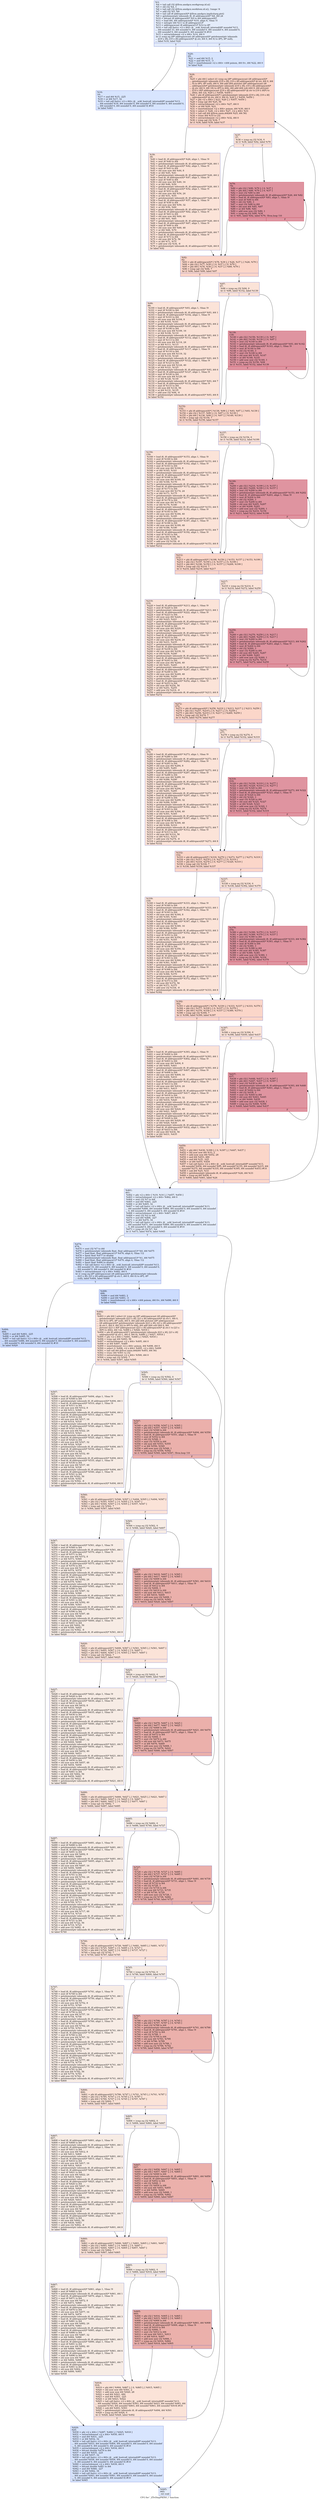 digraph "CFG for '_Z5vDispPKfS0_i' function" {
	label="CFG for '_Z5vDispPKfS0_i' function";

	Node0x5bf6240 [shape=record,color="#3d50c3ff", style=filled, fillcolor="#c1d4f470",label="{%3:\l  %4 = tail call i32 @llvm.amdgcn.workgroup.id.x()\l  %5 = shl i32 %4, 1\l  %6 = tail call i32 @llvm.amdgcn.workitem.id.x(), !range !4\l  %7 = add i32 %5, %6\l  %8 = tail call i8 addrspace(4)* @llvm.amdgcn.implicitarg.ptr()\l  %9 = getelementptr inbounds i8, i8 addrspace(4)* %8, i64 24\l  %10 = bitcast i8 addrspace(4)* %9 to i64 addrspace(4)*\l  %11 = load i64, i64 addrspace(4)* %10, align 8, !tbaa !5\l  %12 = inttoptr i64 %11 to i8 addrspace(1)*\l  %13 = addrspacecast i8 addrspace(1)* %12 to i8*\l  %14 = tail call fastcc \<2 x i64\> @__ockl_hostcall_internal(i8* noundef %13,\l... i64 noundef 33, i64 noundef 0, i64 noundef 0, i64 noundef 0, i64 noundef 0,\l... i64 noundef 0, i64 noundef 0, i64 noundef 0) #10\l  %15 = extractelement \<2 x i64\> %14, i64 0\l  br i1 icmp eq (i8* addrspacecast (i8 addrspace(4)* getelementptr inbounds\l... ([19 x i8], [19 x i8] addrspace(4)* @.str, i64 0, i64 0) to i8*), i8* null),\l... label %16, label %20\l|{<s0>T|<s1>F}}"];
	Node0x5bf6240:s0 -> Node0x5bf87f0;
	Node0x5bf6240:s1 -> Node0x5bf91e0;
	Node0x5bf87f0 [shape=record,color="#3d50c3ff", style=filled, fillcolor="#a7c5fe70",label="{%16:\l16:                                               \l  %17 = and i64 %15, -225\l  %18 = or i64 %17, 32\l  %19 = tail call fastcc \<2 x i64\> @__ockl_hostcall_internal(i8* noundef %13,\l... i64 noundef %18, i64 noundef 0, i64 noundef 0, i64 noundef 0, i64 noundef 0,\l... i64 noundef 0, i64 noundef 0, i64 noundef 0) #10\l  br label %461\l}"];
	Node0x5bf87f0 -> Node0x5bf9550;
	Node0x5bf91e0 [shape=record,color="#3d50c3ff", style=filled, fillcolor="#a7c5fe70",label="{%20:\l20:                                               \l  %21 = and i64 %15, 2\l  %22 = and i64 %15, -3\l  %23 = insertelement \<2 x i64\> \<i64 poison, i64 0\>, i64 %22, i64 0\l  br label %24\l}"];
	Node0x5bf91e0 -> Node0x5bfa0f0;
	Node0x5bfa0f0 [shape=record,color="#3d50c3ff", style=filled, fillcolor="#f6a38570",label="{%24:\l24:                                               \l  %25 = phi i64 [ select (i1 icmp eq (i8* addrspacecast (i8 addrspace(4)*\l... getelementptr inbounds ([19 x i8], [19 x i8] addrspace(4)* @.str, i64 0, i64\l... 0) to i8*), i8* null), i64 0, i64 add (i64 ptrtoint (i8* addrspacecast (i8\l... addrspace(4)* getelementptr inbounds ([19 x i8], [19 x i8] addrspace(4)*\l... @.str, i64 0, i64 18) to i8*) to i64), i64 add (i64 sub (i64 0, i64 ptrtoint\l... ([19 x i8]* addrspacecast ([19 x i8] addrspace(4)* @.str to [19 x i8]*) to\l... i64)), i64 1))), %20 ], [ %458, %450 ]\l  %26 = phi i8 addrspace(4)* [ getelementptr inbounds ([19 x i8], [19 x i8]\l... addrspace(4)* @.str, i64 0, i64 0), %20 ], [ %459, %450 ]\l  %27 = phi \<2 x i64\> [ %23, %20 ], [ %457, %450 ]\l  %28 = icmp ugt i64 %25, 56\l  %29 = extractelement \<2 x i64\> %27, i64 0\l  %30 = or i64 %29, %21\l  %31 = insertelement \<2 x i64\> poison, i64 %30, i64 0\l  %32 = select i1 %28, \<2 x i64\> %27, \<2 x i64\> %31\l  %33 = tail call i64 @llvm.umin.i64(i64 %25, i64 56)\l  %34 = trunc i64 %33 to i32\l  %35 = extractelement \<2 x i64\> %32, i64 0\l  %36 = icmp ugt i32 %34, 7\l  br i1 %36, label %39, label %37\l|{<s0>T|<s1>F}}"];
	Node0x5bfa0f0:s0 -> Node0x5bfb170;
	Node0x5bfa0f0:s1 -> Node0x5bfb200;
	Node0x5bfb200 [shape=record,color="#3d50c3ff", style=filled, fillcolor="#f6bfa670",label="{%37:\l37:                                               \l  %38 = icmp eq i32 %34, 0\l  br i1 %38, label %92, label %79\l|{<s0>T|<s1>F}}"];
	Node0x5bfb200:s0 -> Node0x5bfb400;
	Node0x5bfb200:s1 -> Node0x5bfb450;
	Node0x5bfb170 [shape=record,color="#3d50c3ff", style=filled, fillcolor="#f6bfa670",label="{%39:\l39:                                               \l  %40 = load i8, i8 addrspace(4)* %26, align 1, !tbaa !9\l  %41 = zext i8 %40 to i64\l  %42 = getelementptr inbounds i8, i8 addrspace(4)* %26, i64 1\l  %43 = load i8, i8 addrspace(4)* %42, align 1, !tbaa !9\l  %44 = zext i8 %43 to i64\l  %45 = shl nuw nsw i64 %44, 8\l  %46 = or i64 %45, %41\l  %47 = getelementptr inbounds i8, i8 addrspace(4)* %26, i64 2\l  %48 = load i8, i8 addrspace(4)* %47, align 1, !tbaa !9\l  %49 = zext i8 %48 to i64\l  %50 = shl nuw nsw i64 %49, 16\l  %51 = or i64 %46, %50\l  %52 = getelementptr inbounds i8, i8 addrspace(4)* %26, i64 3\l  %53 = load i8, i8 addrspace(4)* %52, align 1, !tbaa !9\l  %54 = zext i8 %53 to i64\l  %55 = shl nuw nsw i64 %54, 24\l  %56 = or i64 %51, %55\l  %57 = getelementptr inbounds i8, i8 addrspace(4)* %26, i64 4\l  %58 = load i8, i8 addrspace(4)* %57, align 1, !tbaa !9\l  %59 = zext i8 %58 to i64\l  %60 = shl nuw nsw i64 %59, 32\l  %61 = or i64 %56, %60\l  %62 = getelementptr inbounds i8, i8 addrspace(4)* %26, i64 5\l  %63 = load i8, i8 addrspace(4)* %62, align 1, !tbaa !9\l  %64 = zext i8 %63 to i64\l  %65 = shl nuw nsw i64 %64, 40\l  %66 = or i64 %61, %65\l  %67 = getelementptr inbounds i8, i8 addrspace(4)* %26, i64 6\l  %68 = load i8, i8 addrspace(4)* %67, align 1, !tbaa !9\l  %69 = zext i8 %68 to i64\l  %70 = shl nuw nsw i64 %69, 48\l  %71 = or i64 %66, %70\l  %72 = getelementptr inbounds i8, i8 addrspace(4)* %26, i64 7\l  %73 = load i8, i8 addrspace(4)* %72, align 1, !tbaa !9\l  %74 = zext i8 %73 to i64\l  %75 = shl nuw i64 %74, 56\l  %76 = or i64 %71, %75\l  %77 = add nsw i32 %34, -8\l  %78 = getelementptr inbounds i8, i8 addrspace(4)* %26, i64 8\l  br label %92\l}"];
	Node0x5bfb170 -> Node0x5bfb400;
	Node0x5bfb450 [shape=record,color="#b70d28ff", style=filled, fillcolor="#b70d2870",label="{%79:\l79:                                               \l  %80 = phi i32 [ %90, %79 ], [ 0, %37 ]\l  %81 = phi i64 [ %89, %79 ], [ 0, %37 ]\l  %82 = zext i32 %80 to i64\l  %83 = getelementptr inbounds i8, i8 addrspace(4)* %26, i64 %82\l  %84 = load i8, i8 addrspace(4)* %83, align 1, !tbaa !9\l  %85 = zext i8 %84 to i64\l  %86 = shl i32 %80, 3\l  %87 = zext i32 %86 to i64\l  %88 = shl nuw i64 %85, %87\l  %89 = or i64 %88, %81\l  %90 = add nuw nsw i32 %80, 1\l  %91 = icmp eq i32 %90, %34\l  br i1 %91, label %92, label %79, !llvm.loop !10\l|{<s0>T|<s1>F}}"];
	Node0x5bfb450:s0 -> Node0x5bfb400;
	Node0x5bfb450:s1 -> Node0x5bfb450;
	Node0x5bfb400 [shape=record,color="#3d50c3ff", style=filled, fillcolor="#f6a38570",label="{%92:\l92:                                               \l  %93 = phi i8 addrspace(4)* [ %78, %39 ], [ %26, %37 ], [ %26, %79 ]\l  %94 = phi i32 [ %77, %39 ], [ 0, %37 ], [ 0, %79 ]\l  %95 = phi i64 [ %76, %39 ], [ 0, %37 ], [ %89, %79 ]\l  %96 = icmp ugt i32 %94, 7\l  br i1 %96, label %99, label %97\l|{<s0>T|<s1>F}}"];
	Node0x5bfb400:s0 -> Node0x5bfe140;
	Node0x5bfb400:s1 -> Node0x5bfe190;
	Node0x5bfe190 [shape=record,color="#3d50c3ff", style=filled, fillcolor="#f6bfa670",label="{%97:\l97:                                               \l  %98 = icmp eq i32 %94, 0\l  br i1 %98, label %152, label %139\l|{<s0>T|<s1>F}}"];
	Node0x5bfe190:s0 -> Node0x5bfe360;
	Node0x5bfe190:s1 -> Node0x5bfe3b0;
	Node0x5bfe140 [shape=record,color="#3d50c3ff", style=filled, fillcolor="#f6bfa670",label="{%99:\l99:                                               \l  %100 = load i8, i8 addrspace(4)* %93, align 1, !tbaa !9\l  %101 = zext i8 %100 to i64\l  %102 = getelementptr inbounds i8, i8 addrspace(4)* %93, i64 1\l  %103 = load i8, i8 addrspace(4)* %102, align 1, !tbaa !9\l  %104 = zext i8 %103 to i64\l  %105 = shl nuw nsw i64 %104, 8\l  %106 = or i64 %105, %101\l  %107 = getelementptr inbounds i8, i8 addrspace(4)* %93, i64 2\l  %108 = load i8, i8 addrspace(4)* %107, align 1, !tbaa !9\l  %109 = zext i8 %108 to i64\l  %110 = shl nuw nsw i64 %109, 16\l  %111 = or i64 %106, %110\l  %112 = getelementptr inbounds i8, i8 addrspace(4)* %93, i64 3\l  %113 = load i8, i8 addrspace(4)* %112, align 1, !tbaa !9\l  %114 = zext i8 %113 to i64\l  %115 = shl nuw nsw i64 %114, 24\l  %116 = or i64 %111, %115\l  %117 = getelementptr inbounds i8, i8 addrspace(4)* %93, i64 4\l  %118 = load i8, i8 addrspace(4)* %117, align 1, !tbaa !9\l  %119 = zext i8 %118 to i64\l  %120 = shl nuw nsw i64 %119, 32\l  %121 = or i64 %116, %120\l  %122 = getelementptr inbounds i8, i8 addrspace(4)* %93, i64 5\l  %123 = load i8, i8 addrspace(4)* %122, align 1, !tbaa !9\l  %124 = zext i8 %123 to i64\l  %125 = shl nuw nsw i64 %124, 40\l  %126 = or i64 %121, %125\l  %127 = getelementptr inbounds i8, i8 addrspace(4)* %93, i64 6\l  %128 = load i8, i8 addrspace(4)* %127, align 1, !tbaa !9\l  %129 = zext i8 %128 to i64\l  %130 = shl nuw nsw i64 %129, 48\l  %131 = or i64 %126, %130\l  %132 = getelementptr inbounds i8, i8 addrspace(4)* %93, i64 7\l  %133 = load i8, i8 addrspace(4)* %132, align 1, !tbaa !9\l  %134 = zext i8 %133 to i64\l  %135 = shl nuw i64 %134, 56\l  %136 = or i64 %131, %135\l  %137 = add nsw i32 %94, -8\l  %138 = getelementptr inbounds i8, i8 addrspace(4)* %93, i64 8\l  br label %152\l}"];
	Node0x5bfe140 -> Node0x5bfe360;
	Node0x5bfe3b0 [shape=record,color="#b70d28ff", style=filled, fillcolor="#b70d2870",label="{%139:\l139:                                              \l  %140 = phi i32 [ %150, %139 ], [ 0, %97 ]\l  %141 = phi i64 [ %149, %139 ], [ 0, %97 ]\l  %142 = zext i32 %140 to i64\l  %143 = getelementptr inbounds i8, i8 addrspace(4)* %93, i64 %142\l  %144 = load i8, i8 addrspace(4)* %143, align 1, !tbaa !9\l  %145 = zext i8 %144 to i64\l  %146 = shl i32 %140, 3\l  %147 = zext i32 %146 to i64\l  %148 = shl nuw i64 %145, %147\l  %149 = or i64 %148, %141\l  %150 = add nuw nsw i32 %140, 1\l  %151 = icmp eq i32 %150, %94\l  br i1 %151, label %152, label %139\l|{<s0>T|<s1>F}}"];
	Node0x5bfe3b0:s0 -> Node0x5bfe360;
	Node0x5bfe3b0:s1 -> Node0x5bfe3b0;
	Node0x5bfe360 [shape=record,color="#3d50c3ff", style=filled, fillcolor="#f6a38570",label="{%152:\l152:                                              \l  %153 = phi i8 addrspace(4)* [ %138, %99 ], [ %93, %97 ], [ %93, %139 ]\l  %154 = phi i32 [ %137, %99 ], [ 0, %97 ], [ 0, %139 ]\l  %155 = phi i64 [ %136, %99 ], [ 0, %97 ], [ %149, %139 ]\l  %156 = icmp ugt i32 %154, 7\l  br i1 %156, label %159, label %157\l|{<s0>T|<s1>F}}"];
	Node0x5bfe360:s0 -> Node0x5c00840;
	Node0x5bfe360:s1 -> Node0x5c00890;
	Node0x5c00890 [shape=record,color="#3d50c3ff", style=filled, fillcolor="#f6bfa670",label="{%157:\l157:                                              \l  %158 = icmp eq i32 %154, 0\l  br i1 %158, label %212, label %199\l|{<s0>T|<s1>F}}"];
	Node0x5c00890:s0 -> Node0x5c00a20;
	Node0x5c00890:s1 -> Node0x5c00a70;
	Node0x5c00840 [shape=record,color="#3d50c3ff", style=filled, fillcolor="#f6bfa670",label="{%159:\l159:                                              \l  %160 = load i8, i8 addrspace(4)* %153, align 1, !tbaa !9\l  %161 = zext i8 %160 to i64\l  %162 = getelementptr inbounds i8, i8 addrspace(4)* %153, i64 1\l  %163 = load i8, i8 addrspace(4)* %162, align 1, !tbaa !9\l  %164 = zext i8 %163 to i64\l  %165 = shl nuw nsw i64 %164, 8\l  %166 = or i64 %165, %161\l  %167 = getelementptr inbounds i8, i8 addrspace(4)* %153, i64 2\l  %168 = load i8, i8 addrspace(4)* %167, align 1, !tbaa !9\l  %169 = zext i8 %168 to i64\l  %170 = shl nuw nsw i64 %169, 16\l  %171 = or i64 %166, %170\l  %172 = getelementptr inbounds i8, i8 addrspace(4)* %153, i64 3\l  %173 = load i8, i8 addrspace(4)* %172, align 1, !tbaa !9\l  %174 = zext i8 %173 to i64\l  %175 = shl nuw nsw i64 %174, 24\l  %176 = or i64 %171, %175\l  %177 = getelementptr inbounds i8, i8 addrspace(4)* %153, i64 4\l  %178 = load i8, i8 addrspace(4)* %177, align 1, !tbaa !9\l  %179 = zext i8 %178 to i64\l  %180 = shl nuw nsw i64 %179, 32\l  %181 = or i64 %176, %180\l  %182 = getelementptr inbounds i8, i8 addrspace(4)* %153, i64 5\l  %183 = load i8, i8 addrspace(4)* %182, align 1, !tbaa !9\l  %184 = zext i8 %183 to i64\l  %185 = shl nuw nsw i64 %184, 40\l  %186 = or i64 %181, %185\l  %187 = getelementptr inbounds i8, i8 addrspace(4)* %153, i64 6\l  %188 = load i8, i8 addrspace(4)* %187, align 1, !tbaa !9\l  %189 = zext i8 %188 to i64\l  %190 = shl nuw nsw i64 %189, 48\l  %191 = or i64 %186, %190\l  %192 = getelementptr inbounds i8, i8 addrspace(4)* %153, i64 7\l  %193 = load i8, i8 addrspace(4)* %192, align 1, !tbaa !9\l  %194 = zext i8 %193 to i64\l  %195 = shl nuw i64 %194, 56\l  %196 = or i64 %191, %195\l  %197 = add nsw i32 %154, -8\l  %198 = getelementptr inbounds i8, i8 addrspace(4)* %153, i64 8\l  br label %212\l}"];
	Node0x5c00840 -> Node0x5c00a20;
	Node0x5c00a70 [shape=record,color="#b70d28ff", style=filled, fillcolor="#b70d2870",label="{%199:\l199:                                              \l  %200 = phi i32 [ %210, %199 ], [ 0, %157 ]\l  %201 = phi i64 [ %209, %199 ], [ 0, %157 ]\l  %202 = zext i32 %200 to i64\l  %203 = getelementptr inbounds i8, i8 addrspace(4)* %153, i64 %202\l  %204 = load i8, i8 addrspace(4)* %203, align 1, !tbaa !9\l  %205 = zext i8 %204 to i64\l  %206 = shl i32 %200, 3\l  %207 = zext i32 %206 to i64\l  %208 = shl nuw i64 %205, %207\l  %209 = or i64 %208, %201\l  %210 = add nuw nsw i32 %200, 1\l  %211 = icmp eq i32 %210, %154\l  br i1 %211, label %212, label %199\l|{<s0>T|<s1>F}}"];
	Node0x5c00a70:s0 -> Node0x5c00a20;
	Node0x5c00a70:s1 -> Node0x5c00a70;
	Node0x5c00a20 [shape=record,color="#3d50c3ff", style=filled, fillcolor="#f6a38570",label="{%212:\l212:                                              \l  %213 = phi i8 addrspace(4)* [ %198, %159 ], [ %153, %157 ], [ %153, %199 ]\l  %214 = phi i32 [ %197, %159 ], [ 0, %157 ], [ 0, %199 ]\l  %215 = phi i64 [ %196, %159 ], [ 0, %157 ], [ %209, %199 ]\l  %216 = icmp ugt i32 %214, 7\l  br i1 %216, label %219, label %217\l|{<s0>T|<s1>F}}"];
	Node0x5c00a20:s0 -> Node0x5c02a90;
	Node0x5c00a20:s1 -> Node0x5c02ae0;
	Node0x5c02ae0 [shape=record,color="#3d50c3ff", style=filled, fillcolor="#f6bfa670",label="{%217:\l217:                                              \l  %218 = icmp eq i32 %214, 0\l  br i1 %218, label %272, label %259\l|{<s0>T|<s1>F}}"];
	Node0x5c02ae0:s0 -> Node0x5c02c70;
	Node0x5c02ae0:s1 -> Node0x5c02cc0;
	Node0x5c02a90 [shape=record,color="#3d50c3ff", style=filled, fillcolor="#f6bfa670",label="{%219:\l219:                                              \l  %220 = load i8, i8 addrspace(4)* %213, align 1, !tbaa !9\l  %221 = zext i8 %220 to i64\l  %222 = getelementptr inbounds i8, i8 addrspace(4)* %213, i64 1\l  %223 = load i8, i8 addrspace(4)* %222, align 1, !tbaa !9\l  %224 = zext i8 %223 to i64\l  %225 = shl nuw nsw i64 %224, 8\l  %226 = or i64 %225, %221\l  %227 = getelementptr inbounds i8, i8 addrspace(4)* %213, i64 2\l  %228 = load i8, i8 addrspace(4)* %227, align 1, !tbaa !9\l  %229 = zext i8 %228 to i64\l  %230 = shl nuw nsw i64 %229, 16\l  %231 = or i64 %226, %230\l  %232 = getelementptr inbounds i8, i8 addrspace(4)* %213, i64 3\l  %233 = load i8, i8 addrspace(4)* %232, align 1, !tbaa !9\l  %234 = zext i8 %233 to i64\l  %235 = shl nuw nsw i64 %234, 24\l  %236 = or i64 %231, %235\l  %237 = getelementptr inbounds i8, i8 addrspace(4)* %213, i64 4\l  %238 = load i8, i8 addrspace(4)* %237, align 1, !tbaa !9\l  %239 = zext i8 %238 to i64\l  %240 = shl nuw nsw i64 %239, 32\l  %241 = or i64 %236, %240\l  %242 = getelementptr inbounds i8, i8 addrspace(4)* %213, i64 5\l  %243 = load i8, i8 addrspace(4)* %242, align 1, !tbaa !9\l  %244 = zext i8 %243 to i64\l  %245 = shl nuw nsw i64 %244, 40\l  %246 = or i64 %241, %245\l  %247 = getelementptr inbounds i8, i8 addrspace(4)* %213, i64 6\l  %248 = load i8, i8 addrspace(4)* %247, align 1, !tbaa !9\l  %249 = zext i8 %248 to i64\l  %250 = shl nuw nsw i64 %249, 48\l  %251 = or i64 %246, %250\l  %252 = getelementptr inbounds i8, i8 addrspace(4)* %213, i64 7\l  %253 = load i8, i8 addrspace(4)* %252, align 1, !tbaa !9\l  %254 = zext i8 %253 to i64\l  %255 = shl nuw i64 %254, 56\l  %256 = or i64 %251, %255\l  %257 = add nsw i32 %214, -8\l  %258 = getelementptr inbounds i8, i8 addrspace(4)* %213, i64 8\l  br label %272\l}"];
	Node0x5c02a90 -> Node0x5c02c70;
	Node0x5c02cc0 [shape=record,color="#b70d28ff", style=filled, fillcolor="#b70d2870",label="{%259:\l259:                                              \l  %260 = phi i32 [ %270, %259 ], [ 0, %217 ]\l  %261 = phi i64 [ %269, %259 ], [ 0, %217 ]\l  %262 = zext i32 %260 to i64\l  %263 = getelementptr inbounds i8, i8 addrspace(4)* %213, i64 %262\l  %264 = load i8, i8 addrspace(4)* %263, align 1, !tbaa !9\l  %265 = zext i8 %264 to i64\l  %266 = shl i32 %260, 3\l  %267 = zext i32 %266 to i64\l  %268 = shl nuw i64 %265, %267\l  %269 = or i64 %268, %261\l  %270 = add nuw nsw i32 %260, 1\l  %271 = icmp eq i32 %270, %214\l  br i1 %271, label %272, label %259\l|{<s0>T|<s1>F}}"];
	Node0x5c02cc0:s0 -> Node0x5c02c70;
	Node0x5c02cc0:s1 -> Node0x5c02cc0;
	Node0x5c02c70 [shape=record,color="#3d50c3ff", style=filled, fillcolor="#f6a38570",label="{%272:\l272:                                              \l  %273 = phi i8 addrspace(4)* [ %258, %219 ], [ %213, %217 ], [ %213, %259 ]\l  %274 = phi i32 [ %257, %219 ], [ 0, %217 ], [ 0, %259 ]\l  %275 = phi i64 [ %256, %219 ], [ 0, %217 ], [ %269, %259 ]\l  %276 = icmp ugt i32 %274, 7\l  br i1 %276, label %279, label %277\l|{<s0>T|<s1>F}}"];
	Node0x5c02c70:s0 -> Node0x5c05500;
	Node0x5c02c70:s1 -> Node0x5c05550;
	Node0x5c05550 [shape=record,color="#3d50c3ff", style=filled, fillcolor="#f6bfa670",label="{%277:\l277:                                              \l  %278 = icmp eq i32 %274, 0\l  br i1 %278, label %332, label %319\l|{<s0>T|<s1>F}}"];
	Node0x5c05550:s0 -> Node0x5c056e0;
	Node0x5c05550:s1 -> Node0x5c05730;
	Node0x5c05500 [shape=record,color="#3d50c3ff", style=filled, fillcolor="#f6bfa670",label="{%279:\l279:                                              \l  %280 = load i8, i8 addrspace(4)* %273, align 1, !tbaa !9\l  %281 = zext i8 %280 to i64\l  %282 = getelementptr inbounds i8, i8 addrspace(4)* %273, i64 1\l  %283 = load i8, i8 addrspace(4)* %282, align 1, !tbaa !9\l  %284 = zext i8 %283 to i64\l  %285 = shl nuw nsw i64 %284, 8\l  %286 = or i64 %285, %281\l  %287 = getelementptr inbounds i8, i8 addrspace(4)* %273, i64 2\l  %288 = load i8, i8 addrspace(4)* %287, align 1, !tbaa !9\l  %289 = zext i8 %288 to i64\l  %290 = shl nuw nsw i64 %289, 16\l  %291 = or i64 %286, %290\l  %292 = getelementptr inbounds i8, i8 addrspace(4)* %273, i64 3\l  %293 = load i8, i8 addrspace(4)* %292, align 1, !tbaa !9\l  %294 = zext i8 %293 to i64\l  %295 = shl nuw nsw i64 %294, 24\l  %296 = or i64 %291, %295\l  %297 = getelementptr inbounds i8, i8 addrspace(4)* %273, i64 4\l  %298 = load i8, i8 addrspace(4)* %297, align 1, !tbaa !9\l  %299 = zext i8 %298 to i64\l  %300 = shl nuw nsw i64 %299, 32\l  %301 = or i64 %296, %300\l  %302 = getelementptr inbounds i8, i8 addrspace(4)* %273, i64 5\l  %303 = load i8, i8 addrspace(4)* %302, align 1, !tbaa !9\l  %304 = zext i8 %303 to i64\l  %305 = shl nuw nsw i64 %304, 40\l  %306 = or i64 %301, %305\l  %307 = getelementptr inbounds i8, i8 addrspace(4)* %273, i64 6\l  %308 = load i8, i8 addrspace(4)* %307, align 1, !tbaa !9\l  %309 = zext i8 %308 to i64\l  %310 = shl nuw nsw i64 %309, 48\l  %311 = or i64 %306, %310\l  %312 = getelementptr inbounds i8, i8 addrspace(4)* %273, i64 7\l  %313 = load i8, i8 addrspace(4)* %312, align 1, !tbaa !9\l  %314 = zext i8 %313 to i64\l  %315 = shl nuw i64 %314, 56\l  %316 = or i64 %311, %315\l  %317 = add nsw i32 %274, -8\l  %318 = getelementptr inbounds i8, i8 addrspace(4)* %273, i64 8\l  br label %332\l}"];
	Node0x5c05500 -> Node0x5c056e0;
	Node0x5c05730 [shape=record,color="#b70d28ff", style=filled, fillcolor="#b70d2870",label="{%319:\l319:                                              \l  %320 = phi i32 [ %330, %319 ], [ 0, %277 ]\l  %321 = phi i64 [ %329, %319 ], [ 0, %277 ]\l  %322 = zext i32 %320 to i64\l  %323 = getelementptr inbounds i8, i8 addrspace(4)* %273, i64 %322\l  %324 = load i8, i8 addrspace(4)* %323, align 1, !tbaa !9\l  %325 = zext i8 %324 to i64\l  %326 = shl i32 %320, 3\l  %327 = zext i32 %326 to i64\l  %328 = shl nuw i64 %325, %327\l  %329 = or i64 %328, %321\l  %330 = add nuw nsw i32 %320, 1\l  %331 = icmp eq i32 %330, %274\l  br i1 %331, label %332, label %319\l|{<s0>T|<s1>F}}"];
	Node0x5c05730:s0 -> Node0x5c056e0;
	Node0x5c05730:s1 -> Node0x5c05730;
	Node0x5c056e0 [shape=record,color="#3d50c3ff", style=filled, fillcolor="#f6a38570",label="{%332:\l332:                                              \l  %333 = phi i8 addrspace(4)* [ %318, %279 ], [ %273, %277 ], [ %273, %319 ]\l  %334 = phi i32 [ %317, %279 ], [ 0, %277 ], [ 0, %319 ]\l  %335 = phi i64 [ %316, %279 ], [ 0, %277 ], [ %329, %319 ]\l  %336 = icmp ugt i32 %334, 7\l  br i1 %336, label %339, label %337\l|{<s0>T|<s1>F}}"];
	Node0x5c056e0:s0 -> Node0x5bf7030;
	Node0x5c056e0:s1 -> Node0x5bf7080;
	Node0x5bf7080 [shape=record,color="#3d50c3ff", style=filled, fillcolor="#f6bfa670",label="{%337:\l337:                                              \l  %338 = icmp eq i32 %334, 0\l  br i1 %338, label %392, label %379\l|{<s0>T|<s1>F}}"];
	Node0x5bf7080:s0 -> Node0x5bf7210;
	Node0x5bf7080:s1 -> Node0x5bf7260;
	Node0x5bf7030 [shape=record,color="#3d50c3ff", style=filled, fillcolor="#f6bfa670",label="{%339:\l339:                                              \l  %340 = load i8, i8 addrspace(4)* %333, align 1, !tbaa !9\l  %341 = zext i8 %340 to i64\l  %342 = getelementptr inbounds i8, i8 addrspace(4)* %333, i64 1\l  %343 = load i8, i8 addrspace(4)* %342, align 1, !tbaa !9\l  %344 = zext i8 %343 to i64\l  %345 = shl nuw nsw i64 %344, 8\l  %346 = or i64 %345, %341\l  %347 = getelementptr inbounds i8, i8 addrspace(4)* %333, i64 2\l  %348 = load i8, i8 addrspace(4)* %347, align 1, !tbaa !9\l  %349 = zext i8 %348 to i64\l  %350 = shl nuw nsw i64 %349, 16\l  %351 = or i64 %346, %350\l  %352 = getelementptr inbounds i8, i8 addrspace(4)* %333, i64 3\l  %353 = load i8, i8 addrspace(4)* %352, align 1, !tbaa !9\l  %354 = zext i8 %353 to i64\l  %355 = shl nuw nsw i64 %354, 24\l  %356 = or i64 %351, %355\l  %357 = getelementptr inbounds i8, i8 addrspace(4)* %333, i64 4\l  %358 = load i8, i8 addrspace(4)* %357, align 1, !tbaa !9\l  %359 = zext i8 %358 to i64\l  %360 = shl nuw nsw i64 %359, 32\l  %361 = or i64 %356, %360\l  %362 = getelementptr inbounds i8, i8 addrspace(4)* %333, i64 5\l  %363 = load i8, i8 addrspace(4)* %362, align 1, !tbaa !9\l  %364 = zext i8 %363 to i64\l  %365 = shl nuw nsw i64 %364, 40\l  %366 = or i64 %361, %365\l  %367 = getelementptr inbounds i8, i8 addrspace(4)* %333, i64 6\l  %368 = load i8, i8 addrspace(4)* %367, align 1, !tbaa !9\l  %369 = zext i8 %368 to i64\l  %370 = shl nuw nsw i64 %369, 48\l  %371 = or i64 %366, %370\l  %372 = getelementptr inbounds i8, i8 addrspace(4)* %333, i64 7\l  %373 = load i8, i8 addrspace(4)* %372, align 1, !tbaa !9\l  %374 = zext i8 %373 to i64\l  %375 = shl nuw i64 %374, 56\l  %376 = or i64 %371, %375\l  %377 = add nsw i32 %334, -8\l  %378 = getelementptr inbounds i8, i8 addrspace(4)* %333, i64 8\l  br label %392\l}"];
	Node0x5bf7030 -> Node0x5bf7210;
	Node0x5bf7260 [shape=record,color="#b70d28ff", style=filled, fillcolor="#b70d2870",label="{%379:\l379:                                              \l  %380 = phi i32 [ %390, %379 ], [ 0, %337 ]\l  %381 = phi i64 [ %389, %379 ], [ 0, %337 ]\l  %382 = zext i32 %380 to i64\l  %383 = getelementptr inbounds i8, i8 addrspace(4)* %333, i64 %382\l  %384 = load i8, i8 addrspace(4)* %383, align 1, !tbaa !9\l  %385 = zext i8 %384 to i64\l  %386 = shl i32 %380, 3\l  %387 = zext i32 %386 to i64\l  %388 = shl nuw i64 %385, %387\l  %389 = or i64 %388, %381\l  %390 = add nuw nsw i32 %380, 1\l  %391 = icmp eq i32 %390, %334\l  br i1 %391, label %392, label %379\l|{<s0>T|<s1>F}}"];
	Node0x5bf7260:s0 -> Node0x5bf7210;
	Node0x5bf7260:s1 -> Node0x5bf7260;
	Node0x5bf7210 [shape=record,color="#3d50c3ff", style=filled, fillcolor="#f6a38570",label="{%392:\l392:                                              \l  %393 = phi i8 addrspace(4)* [ %378, %339 ], [ %333, %337 ], [ %333, %379 ]\l  %394 = phi i32 [ %377, %339 ], [ 0, %337 ], [ 0, %379 ]\l  %395 = phi i64 [ %376, %339 ], [ 0, %337 ], [ %389, %379 ]\l  %396 = icmp ugt i32 %394, 7\l  br i1 %396, label %399, label %397\l|{<s0>T|<s1>F}}"];
	Node0x5bf7210:s0 -> Node0x5c0aa00;
	Node0x5bf7210:s1 -> Node0x5c0aa50;
	Node0x5c0aa50 [shape=record,color="#3d50c3ff", style=filled, fillcolor="#f6bfa670",label="{%397:\l397:                                              \l  %398 = icmp eq i32 %394, 0\l  br i1 %398, label %450, label %437\l|{<s0>T|<s1>F}}"];
	Node0x5c0aa50:s0 -> Node0x5bfa590;
	Node0x5c0aa50:s1 -> Node0x5c0abe0;
	Node0x5c0aa00 [shape=record,color="#3d50c3ff", style=filled, fillcolor="#f6bfa670",label="{%399:\l399:                                              \l  %400 = load i8, i8 addrspace(4)* %393, align 1, !tbaa !9\l  %401 = zext i8 %400 to i64\l  %402 = getelementptr inbounds i8, i8 addrspace(4)* %393, i64 1\l  %403 = load i8, i8 addrspace(4)* %402, align 1, !tbaa !9\l  %404 = zext i8 %403 to i64\l  %405 = shl nuw nsw i64 %404, 8\l  %406 = or i64 %405, %401\l  %407 = getelementptr inbounds i8, i8 addrspace(4)* %393, i64 2\l  %408 = load i8, i8 addrspace(4)* %407, align 1, !tbaa !9\l  %409 = zext i8 %408 to i64\l  %410 = shl nuw nsw i64 %409, 16\l  %411 = or i64 %406, %410\l  %412 = getelementptr inbounds i8, i8 addrspace(4)* %393, i64 3\l  %413 = load i8, i8 addrspace(4)* %412, align 1, !tbaa !9\l  %414 = zext i8 %413 to i64\l  %415 = shl nuw nsw i64 %414, 24\l  %416 = or i64 %411, %415\l  %417 = getelementptr inbounds i8, i8 addrspace(4)* %393, i64 4\l  %418 = load i8, i8 addrspace(4)* %417, align 1, !tbaa !9\l  %419 = zext i8 %418 to i64\l  %420 = shl nuw nsw i64 %419, 32\l  %421 = or i64 %416, %420\l  %422 = getelementptr inbounds i8, i8 addrspace(4)* %393, i64 5\l  %423 = load i8, i8 addrspace(4)* %422, align 1, !tbaa !9\l  %424 = zext i8 %423 to i64\l  %425 = shl nuw nsw i64 %424, 40\l  %426 = or i64 %421, %425\l  %427 = getelementptr inbounds i8, i8 addrspace(4)* %393, i64 6\l  %428 = load i8, i8 addrspace(4)* %427, align 1, !tbaa !9\l  %429 = zext i8 %428 to i64\l  %430 = shl nuw nsw i64 %429, 48\l  %431 = or i64 %426, %430\l  %432 = getelementptr inbounds i8, i8 addrspace(4)* %393, i64 7\l  %433 = load i8, i8 addrspace(4)* %432, align 1, !tbaa !9\l  %434 = zext i8 %433 to i64\l  %435 = shl nuw i64 %434, 56\l  %436 = or i64 %431, %435\l  br label %450\l}"];
	Node0x5c0aa00 -> Node0x5bfa590;
	Node0x5c0abe0 [shape=record,color="#b70d28ff", style=filled, fillcolor="#b70d2870",label="{%437:\l437:                                              \l  %438 = phi i32 [ %448, %437 ], [ 0, %397 ]\l  %439 = phi i64 [ %447, %437 ], [ 0, %397 ]\l  %440 = zext i32 %438 to i64\l  %441 = getelementptr inbounds i8, i8 addrspace(4)* %393, i64 %440\l  %442 = load i8, i8 addrspace(4)* %441, align 1, !tbaa !9\l  %443 = zext i8 %442 to i64\l  %444 = shl i32 %438, 3\l  %445 = zext i32 %444 to i64\l  %446 = shl nuw i64 %443, %445\l  %447 = or i64 %446, %439\l  %448 = add nuw nsw i32 %438, 1\l  %449 = icmp eq i32 %448, %394\l  br i1 %449, label %450, label %437\l|{<s0>T|<s1>F}}"];
	Node0x5c0abe0:s0 -> Node0x5bfa590;
	Node0x5c0abe0:s1 -> Node0x5c0abe0;
	Node0x5bfa590 [shape=record,color="#3d50c3ff", style=filled, fillcolor="#f6a38570",label="{%450:\l450:                                              \l  %451 = phi i64 [ %436, %399 ], [ 0, %397 ], [ %447, %437 ]\l  %452 = shl nuw nsw i64 %33, 2\l  %453 = add nuw nsw i64 %452, 28\l  %454 = and i64 %453, 480\l  %455 = and i64 %35, -225\l  %456 = or i64 %455, %454\l  %457 = tail call fastcc \<2 x i64\> @__ockl_hostcall_internal(i8* noundef %13,\l... i64 noundef %456, i64 noundef %95, i64 noundef %155, i64 noundef %215, i64\l... noundef %275, i64 noundef %335, i64 noundef %395, i64 noundef %451) #10\l  %458 = sub i64 %25, %33\l  %459 = getelementptr inbounds i8, i8 addrspace(4)* %26, i64 %33\l  %460 = icmp eq i64 %458, 0\l  br i1 %460, label %461, label %24\l|{<s0>T|<s1>F}}"];
	Node0x5bfa590:s0 -> Node0x5bf9550;
	Node0x5bfa590:s1 -> Node0x5bfa0f0;
	Node0x5bf9550 [shape=record,color="#3d50c3ff", style=filled, fillcolor="#c1d4f470",label="{%461:\l461:                                              \l  %462 = phi \<2 x i64\> [ %19, %16 ], [ %457, %450 ]\l  %463 = extractelement \<2 x i64\> %462, i64 0\l  %464 = zext i32 %7 to i64\l  %465 = and i64 %463, -225\l  %466 = or i64 %465, 32\l  %467 = tail call fastcc \<2 x i64\> @__ockl_hostcall_internal(i8* noundef %13,\l... i64 noundef %466, i64 noundef %464, i64 noundef 0, i64 noundef 0, i64 noundef\l... 0, i64 noundef 0, i64 noundef 0, i64 noundef 0) #10\l  %468 = extractelement \<2 x i64\> %467, i64 0\l  %469 = zext i32 %2 to i64\l  %470 = and i64 %468, -227\l  %471 = or i64 %470, 34\l  %472 = tail call fastcc \<2 x i64\> @__ockl_hostcall_internal(i8* noundef %13,\l... i64 noundef %471, i64 noundef %469, i64 noundef 0, i64 noundef 0, i64 noundef\l... 0, i64 noundef 0, i64 noundef 0, i64 noundef 0) #10\l  %473 = icmp slt i32 %7, %2\l  br i1 %473, label %474, label %945\l|{<s0>T|<s1>F}}"];
	Node0x5bf9550:s0 -> Node0x5c0d7b0;
	Node0x5bf9550:s1 -> Node0x5c0d9e0;
	Node0x5c0d7b0 [shape=record,color="#3d50c3ff", style=filled, fillcolor="#a7c5fe70",label="{%474:\l474:                                              \l  %475 = sext i32 %7 to i64\l  %476 = getelementptr inbounds float, float addrspace(1)* %0, i64 %475\l  %477 = load float, float addrspace(1)* %476, align 4, !tbaa !12\l  %478 = fpext float %477 to double\l  %479 = getelementptr inbounds float, float addrspace(1)* %1, i64 %475\l  %480 = load float, float addrspace(1)* %479, align 4, !tbaa !12\l  %481 = fpext float %480 to double\l  %482 = tail call fastcc \<2 x i64\> @__ockl_hostcall_internal(i8* noundef %13,\l... i64 noundef 33, i64 noundef 0, i64 noundef 0, i64 noundef 0, i64 noundef 0,\l... i64 noundef 0, i64 noundef 0, i64 noundef 0) #10\l  %483 = extractelement \<2 x i64\> %482, i64 0\l  br i1 icmp eq (i8* addrspacecast (i8 addrspace(4)* getelementptr inbounds\l... ([23 x i8], [23 x i8] addrspace(4)* @.str.1, i64 0, i64 0) to i8*), i8*\l... null), label %484, label %488\l|{<s0>T|<s1>F}}"];
	Node0x5c0d7b0:s0 -> Node0x5c0ec70;
	Node0x5c0d7b0:s1 -> Node0x5c0ecc0;
	Node0x5c0ec70 [shape=record,color="#3d50c3ff", style=filled, fillcolor="#8caffe70",label="{%484:\l484:                                              \l  %485 = and i64 %483, -225\l  %486 = or i64 %485, 32\l  %487 = tail call fastcc \<2 x i64\> @__ockl_hostcall_internal(i8* noundef %13,\l... i64 noundef %486, i64 noundef 0, i64 noundef 0, i64 noundef 0, i64 noundef 0,\l... i64 noundef 0, i64 noundef 0, i64 noundef 0) #10\l  br label %929\l}"];
	Node0x5c0ec70 -> Node0x5c0ef30;
	Node0x5c0ecc0 [shape=record,color="#3d50c3ff", style=filled, fillcolor="#8caffe70",label="{%488:\l488:                                              \l  %489 = and i64 %483, 2\l  %490 = and i64 %483, -3\l  %491 = insertelement \<2 x i64\> \<i64 poison, i64 0\>, i64 %490, i64 0\l  br label %492\l}"];
	Node0x5c0ecc0 -> Node0x5c0eff0;
	Node0x5c0eff0 [shape=record,color="#3d50c3ff", style=filled, fillcolor="#f6bfa670",label="{%492:\l492:                                              \l  %493 = phi i64 [ select (i1 icmp eq (i8* addrspacecast (i8 addrspace(4)*\l... getelementptr inbounds ([23 x i8], [23 x i8] addrspace(4)* @.str.1, i64 0,\l... i64 0) to i8*), i8* null), i64 0, i64 add (i64 ptrtoint (i8* addrspacecast\l... (i8 addrspace(4)* getelementptr inbounds ([23 x i8], [23 x i8] addrspace(4)*\l... @.str.1, i64 0, i64 22) to i8*) to i64), i64 add (i64 sub (i64 0, i64\l... ptrtoint ([23 x i8]* addrspacecast ([23 x i8] addrspace(4)* @.str.1 to [23 x\l... i8]*) to i64)), i64 1))), %488 ], [ %926, %918 ]\l  %494 = phi i8 addrspace(4)* [ getelementptr inbounds ([23 x i8], [23 x i8]\l... addrspace(4)* @.str.1, i64 0, i64 0), %488 ], [ %927, %918 ]\l  %495 = phi \<2 x i64\> [ %491, %488 ], [ %925, %918 ]\l  %496 = icmp ugt i64 %493, 56\l  %497 = extractelement \<2 x i64\> %495, i64 0\l  %498 = or i64 %497, %489\l  %499 = insertelement \<2 x i64\> poison, i64 %498, i64 0\l  %500 = select i1 %496, \<2 x i64\> %495, \<2 x i64\> %499\l  %501 = tail call i64 @llvm.umin.i64(i64 %493, i64 56)\l  %502 = trunc i64 %501 to i32\l  %503 = extractelement \<2 x i64\> %500, i64 0\l  %504 = icmp ugt i32 %502, 7\l  br i1 %504, label %507, label %505\l|{<s0>T|<s1>F}}"];
	Node0x5c0eff0:s0 -> Node0x5c10090;
	Node0x5c0eff0:s1 -> Node0x5c10120;
	Node0x5c10120 [shape=record,color="#3d50c3ff", style=filled, fillcolor="#ecd3c570",label="{%505:\l505:                                              \l  %506 = icmp eq i32 %502, 0\l  br i1 %506, label %560, label %547\l|{<s0>T|<s1>F}}"];
	Node0x5c10120:s0 -> Node0x5c102f0;
	Node0x5c10120:s1 -> Node0x5c10340;
	Node0x5c10090 [shape=record,color="#3d50c3ff", style=filled, fillcolor="#ecd3c570",label="{%507:\l507:                                              \l  %508 = load i8, i8 addrspace(4)* %494, align 1, !tbaa !9\l  %509 = zext i8 %508 to i64\l  %510 = getelementptr inbounds i8, i8 addrspace(4)* %494, i64 1\l  %511 = load i8, i8 addrspace(4)* %510, align 1, !tbaa !9\l  %512 = zext i8 %511 to i64\l  %513 = shl nuw nsw i64 %512, 8\l  %514 = or i64 %513, %509\l  %515 = getelementptr inbounds i8, i8 addrspace(4)* %494, i64 2\l  %516 = load i8, i8 addrspace(4)* %515, align 1, !tbaa !9\l  %517 = zext i8 %516 to i64\l  %518 = shl nuw nsw i64 %517, 16\l  %519 = or i64 %514, %518\l  %520 = getelementptr inbounds i8, i8 addrspace(4)* %494, i64 3\l  %521 = load i8, i8 addrspace(4)* %520, align 1, !tbaa !9\l  %522 = zext i8 %521 to i64\l  %523 = shl nuw nsw i64 %522, 24\l  %524 = or i64 %519, %523\l  %525 = getelementptr inbounds i8, i8 addrspace(4)* %494, i64 4\l  %526 = load i8, i8 addrspace(4)* %525, align 1, !tbaa !9\l  %527 = zext i8 %526 to i64\l  %528 = shl nuw nsw i64 %527, 32\l  %529 = or i64 %524, %528\l  %530 = getelementptr inbounds i8, i8 addrspace(4)* %494, i64 5\l  %531 = load i8, i8 addrspace(4)* %530, align 1, !tbaa !9\l  %532 = zext i8 %531 to i64\l  %533 = shl nuw nsw i64 %532, 40\l  %534 = or i64 %529, %533\l  %535 = getelementptr inbounds i8, i8 addrspace(4)* %494, i64 6\l  %536 = load i8, i8 addrspace(4)* %535, align 1, !tbaa !9\l  %537 = zext i8 %536 to i64\l  %538 = shl nuw nsw i64 %537, 48\l  %539 = or i64 %534, %538\l  %540 = getelementptr inbounds i8, i8 addrspace(4)* %494, i64 7\l  %541 = load i8, i8 addrspace(4)* %540, align 1, !tbaa !9\l  %542 = zext i8 %541 to i64\l  %543 = shl nuw i64 %542, 56\l  %544 = or i64 %539, %543\l  %545 = add nsw i32 %502, -8\l  %546 = getelementptr inbounds i8, i8 addrspace(4)* %494, i64 8\l  br label %560\l}"];
	Node0x5c10090 -> Node0x5c102f0;
	Node0x5c10340 [shape=record,color="#3d50c3ff", style=filled, fillcolor="#d24b4070",label="{%547:\l547:                                              \l  %548 = phi i32 [ %558, %547 ], [ 0, %505 ]\l  %549 = phi i64 [ %557, %547 ], [ 0, %505 ]\l  %550 = zext i32 %548 to i64\l  %551 = getelementptr inbounds i8, i8 addrspace(4)* %494, i64 %550\l  %552 = load i8, i8 addrspace(4)* %551, align 1, !tbaa !9\l  %553 = zext i8 %552 to i64\l  %554 = shl i32 %548, 3\l  %555 = zext i32 %554 to i64\l  %556 = shl nuw i64 %553, %555\l  %557 = or i64 %556, %549\l  %558 = add nuw nsw i32 %548, 1\l  %559 = icmp eq i32 %558, %502\l  br i1 %559, label %560, label %547, !llvm.loop !10\l|{<s0>T|<s1>F}}"];
	Node0x5c10340:s0 -> Node0x5c102f0;
	Node0x5c10340:s1 -> Node0x5c10340;
	Node0x5c102f0 [shape=record,color="#3d50c3ff", style=filled, fillcolor="#f6bfa670",label="{%560:\l560:                                              \l  %561 = phi i8 addrspace(4)* [ %546, %507 ], [ %494, %505 ], [ %494, %547 ]\l  %562 = phi i32 [ %545, %507 ], [ 0, %505 ], [ 0, %547 ]\l  %563 = phi i64 [ %544, %507 ], [ 0, %505 ], [ %557, %547 ]\l  %564 = icmp ugt i32 %562, 7\l  br i1 %564, label %567, label %565\l|{<s0>T|<s1>F}}"];
	Node0x5c102f0:s0 -> Node0x5c13a20;
	Node0x5c102f0:s1 -> Node0x5c13a70;
	Node0x5c13a70 [shape=record,color="#3d50c3ff", style=filled, fillcolor="#ecd3c570",label="{%565:\l565:                                              \l  %566 = icmp eq i32 %562, 0\l  br i1 %566, label %620, label %607\l|{<s0>T|<s1>F}}"];
	Node0x5c13a70:s0 -> Node0x5c13c00;
	Node0x5c13a70:s1 -> Node0x5c13c50;
	Node0x5c13a20 [shape=record,color="#3d50c3ff", style=filled, fillcolor="#ecd3c570",label="{%567:\l567:                                              \l  %568 = load i8, i8 addrspace(4)* %561, align 1, !tbaa !9\l  %569 = zext i8 %568 to i64\l  %570 = getelementptr inbounds i8, i8 addrspace(4)* %561, i64 1\l  %571 = load i8, i8 addrspace(4)* %570, align 1, !tbaa !9\l  %572 = zext i8 %571 to i64\l  %573 = shl nuw nsw i64 %572, 8\l  %574 = or i64 %573, %569\l  %575 = getelementptr inbounds i8, i8 addrspace(4)* %561, i64 2\l  %576 = load i8, i8 addrspace(4)* %575, align 1, !tbaa !9\l  %577 = zext i8 %576 to i64\l  %578 = shl nuw nsw i64 %577, 16\l  %579 = or i64 %574, %578\l  %580 = getelementptr inbounds i8, i8 addrspace(4)* %561, i64 3\l  %581 = load i8, i8 addrspace(4)* %580, align 1, !tbaa !9\l  %582 = zext i8 %581 to i64\l  %583 = shl nuw nsw i64 %582, 24\l  %584 = or i64 %579, %583\l  %585 = getelementptr inbounds i8, i8 addrspace(4)* %561, i64 4\l  %586 = load i8, i8 addrspace(4)* %585, align 1, !tbaa !9\l  %587 = zext i8 %586 to i64\l  %588 = shl nuw nsw i64 %587, 32\l  %589 = or i64 %584, %588\l  %590 = getelementptr inbounds i8, i8 addrspace(4)* %561, i64 5\l  %591 = load i8, i8 addrspace(4)* %590, align 1, !tbaa !9\l  %592 = zext i8 %591 to i64\l  %593 = shl nuw nsw i64 %592, 40\l  %594 = or i64 %589, %593\l  %595 = getelementptr inbounds i8, i8 addrspace(4)* %561, i64 6\l  %596 = load i8, i8 addrspace(4)* %595, align 1, !tbaa !9\l  %597 = zext i8 %596 to i64\l  %598 = shl nuw nsw i64 %597, 48\l  %599 = or i64 %594, %598\l  %600 = getelementptr inbounds i8, i8 addrspace(4)* %561, i64 7\l  %601 = load i8, i8 addrspace(4)* %600, align 1, !tbaa !9\l  %602 = zext i8 %601 to i64\l  %603 = shl nuw i64 %602, 56\l  %604 = or i64 %599, %603\l  %605 = add nsw i32 %562, -8\l  %606 = getelementptr inbounds i8, i8 addrspace(4)* %561, i64 8\l  br label %620\l}"];
	Node0x5c13a20 -> Node0x5c13c00;
	Node0x5c13c50 [shape=record,color="#3d50c3ff", style=filled, fillcolor="#d24b4070",label="{%607:\l607:                                              \l  %608 = phi i32 [ %618, %607 ], [ 0, %565 ]\l  %609 = phi i64 [ %617, %607 ], [ 0, %565 ]\l  %610 = zext i32 %608 to i64\l  %611 = getelementptr inbounds i8, i8 addrspace(4)* %561, i64 %610\l  %612 = load i8, i8 addrspace(4)* %611, align 1, !tbaa !9\l  %613 = zext i8 %612 to i64\l  %614 = shl i32 %608, 3\l  %615 = zext i32 %614 to i64\l  %616 = shl nuw i64 %613, %615\l  %617 = or i64 %616, %609\l  %618 = add nuw nsw i32 %608, 1\l  %619 = icmp eq i32 %618, %562\l  br i1 %619, label %620, label %607\l|{<s0>T|<s1>F}}"];
	Node0x5c13c50:s0 -> Node0x5c13c00;
	Node0x5c13c50:s1 -> Node0x5c13c50;
	Node0x5c13c00 [shape=record,color="#3d50c3ff", style=filled, fillcolor="#f6bfa670",label="{%620:\l620:                                              \l  %621 = phi i8 addrspace(4)* [ %606, %567 ], [ %561, %565 ], [ %561, %607 ]\l  %622 = phi i32 [ %605, %567 ], [ 0, %565 ], [ 0, %607 ]\l  %623 = phi i64 [ %604, %567 ], [ 0, %565 ], [ %617, %607 ]\l  %624 = icmp ugt i32 %622, 7\l  br i1 %624, label %627, label %625\l|{<s0>T|<s1>F}}"];
	Node0x5c13c00:s0 -> Node0x5c15c70;
	Node0x5c13c00:s1 -> Node0x5c15cc0;
	Node0x5c15cc0 [shape=record,color="#3d50c3ff", style=filled, fillcolor="#ecd3c570",label="{%625:\l625:                                              \l  %626 = icmp eq i32 %622, 0\l  br i1 %626, label %680, label %667\l|{<s0>T|<s1>F}}"];
	Node0x5c15cc0:s0 -> Node0x5c15e50;
	Node0x5c15cc0:s1 -> Node0x5c15ea0;
	Node0x5c15c70 [shape=record,color="#3d50c3ff", style=filled, fillcolor="#ecd3c570",label="{%627:\l627:                                              \l  %628 = load i8, i8 addrspace(4)* %621, align 1, !tbaa !9\l  %629 = zext i8 %628 to i64\l  %630 = getelementptr inbounds i8, i8 addrspace(4)* %621, i64 1\l  %631 = load i8, i8 addrspace(4)* %630, align 1, !tbaa !9\l  %632 = zext i8 %631 to i64\l  %633 = shl nuw nsw i64 %632, 8\l  %634 = or i64 %633, %629\l  %635 = getelementptr inbounds i8, i8 addrspace(4)* %621, i64 2\l  %636 = load i8, i8 addrspace(4)* %635, align 1, !tbaa !9\l  %637 = zext i8 %636 to i64\l  %638 = shl nuw nsw i64 %637, 16\l  %639 = or i64 %634, %638\l  %640 = getelementptr inbounds i8, i8 addrspace(4)* %621, i64 3\l  %641 = load i8, i8 addrspace(4)* %640, align 1, !tbaa !9\l  %642 = zext i8 %641 to i64\l  %643 = shl nuw nsw i64 %642, 24\l  %644 = or i64 %639, %643\l  %645 = getelementptr inbounds i8, i8 addrspace(4)* %621, i64 4\l  %646 = load i8, i8 addrspace(4)* %645, align 1, !tbaa !9\l  %647 = zext i8 %646 to i64\l  %648 = shl nuw nsw i64 %647, 32\l  %649 = or i64 %644, %648\l  %650 = getelementptr inbounds i8, i8 addrspace(4)* %621, i64 5\l  %651 = load i8, i8 addrspace(4)* %650, align 1, !tbaa !9\l  %652 = zext i8 %651 to i64\l  %653 = shl nuw nsw i64 %652, 40\l  %654 = or i64 %649, %653\l  %655 = getelementptr inbounds i8, i8 addrspace(4)* %621, i64 6\l  %656 = load i8, i8 addrspace(4)* %655, align 1, !tbaa !9\l  %657 = zext i8 %656 to i64\l  %658 = shl nuw nsw i64 %657, 48\l  %659 = or i64 %654, %658\l  %660 = getelementptr inbounds i8, i8 addrspace(4)* %621, i64 7\l  %661 = load i8, i8 addrspace(4)* %660, align 1, !tbaa !9\l  %662 = zext i8 %661 to i64\l  %663 = shl nuw i64 %662, 56\l  %664 = or i64 %659, %663\l  %665 = add nsw i32 %622, -8\l  %666 = getelementptr inbounds i8, i8 addrspace(4)* %621, i64 8\l  br label %680\l}"];
	Node0x5c15c70 -> Node0x5c15e50;
	Node0x5c15ea0 [shape=record,color="#3d50c3ff", style=filled, fillcolor="#d24b4070",label="{%667:\l667:                                              \l  %668 = phi i32 [ %678, %667 ], [ 0, %625 ]\l  %669 = phi i64 [ %677, %667 ], [ 0, %625 ]\l  %670 = zext i32 %668 to i64\l  %671 = getelementptr inbounds i8, i8 addrspace(4)* %621, i64 %670\l  %672 = load i8, i8 addrspace(4)* %671, align 1, !tbaa !9\l  %673 = zext i8 %672 to i64\l  %674 = shl i32 %668, 3\l  %675 = zext i32 %674 to i64\l  %676 = shl nuw i64 %673, %675\l  %677 = or i64 %676, %669\l  %678 = add nuw nsw i32 %668, 1\l  %679 = icmp eq i32 %678, %622\l  br i1 %679, label %680, label %667\l|{<s0>T|<s1>F}}"];
	Node0x5c15ea0:s0 -> Node0x5c15e50;
	Node0x5c15ea0:s1 -> Node0x5c15ea0;
	Node0x5c15e50 [shape=record,color="#3d50c3ff", style=filled, fillcolor="#f6bfa670",label="{%680:\l680:                                              \l  %681 = phi i8 addrspace(4)* [ %666, %627 ], [ %621, %625 ], [ %621, %667 ]\l  %682 = phi i32 [ %665, %627 ], [ 0, %625 ], [ 0, %667 ]\l  %683 = phi i64 [ %664, %627 ], [ 0, %625 ], [ %677, %667 ]\l  %684 = icmp ugt i32 %682, 7\l  br i1 %684, label %687, label %685\l|{<s0>T|<s1>F}}"];
	Node0x5c15e50:s0 -> Node0x5c07750;
	Node0x5c15e50:s1 -> Node0x5c077a0;
	Node0x5c077a0 [shape=record,color="#3d50c3ff", style=filled, fillcolor="#ecd3c570",label="{%685:\l685:                                              \l  %686 = icmp eq i32 %682, 0\l  br i1 %686, label %740, label %727\l|{<s0>T|<s1>F}}"];
	Node0x5c077a0:s0 -> Node0x5c07930;
	Node0x5c077a0:s1 -> Node0x5c07980;
	Node0x5c07750 [shape=record,color="#3d50c3ff", style=filled, fillcolor="#ecd3c570",label="{%687:\l687:                                              \l  %688 = load i8, i8 addrspace(4)* %681, align 1, !tbaa !9\l  %689 = zext i8 %688 to i64\l  %690 = getelementptr inbounds i8, i8 addrspace(4)* %681, i64 1\l  %691 = load i8, i8 addrspace(4)* %690, align 1, !tbaa !9\l  %692 = zext i8 %691 to i64\l  %693 = shl nuw nsw i64 %692, 8\l  %694 = or i64 %693, %689\l  %695 = getelementptr inbounds i8, i8 addrspace(4)* %681, i64 2\l  %696 = load i8, i8 addrspace(4)* %695, align 1, !tbaa !9\l  %697 = zext i8 %696 to i64\l  %698 = shl nuw nsw i64 %697, 16\l  %699 = or i64 %694, %698\l  %700 = getelementptr inbounds i8, i8 addrspace(4)* %681, i64 3\l  %701 = load i8, i8 addrspace(4)* %700, align 1, !tbaa !9\l  %702 = zext i8 %701 to i64\l  %703 = shl nuw nsw i64 %702, 24\l  %704 = or i64 %699, %703\l  %705 = getelementptr inbounds i8, i8 addrspace(4)* %681, i64 4\l  %706 = load i8, i8 addrspace(4)* %705, align 1, !tbaa !9\l  %707 = zext i8 %706 to i64\l  %708 = shl nuw nsw i64 %707, 32\l  %709 = or i64 %704, %708\l  %710 = getelementptr inbounds i8, i8 addrspace(4)* %681, i64 5\l  %711 = load i8, i8 addrspace(4)* %710, align 1, !tbaa !9\l  %712 = zext i8 %711 to i64\l  %713 = shl nuw nsw i64 %712, 40\l  %714 = or i64 %709, %713\l  %715 = getelementptr inbounds i8, i8 addrspace(4)* %681, i64 6\l  %716 = load i8, i8 addrspace(4)* %715, align 1, !tbaa !9\l  %717 = zext i8 %716 to i64\l  %718 = shl nuw nsw i64 %717, 48\l  %719 = or i64 %714, %718\l  %720 = getelementptr inbounds i8, i8 addrspace(4)* %681, i64 7\l  %721 = load i8, i8 addrspace(4)* %720, align 1, !tbaa !9\l  %722 = zext i8 %721 to i64\l  %723 = shl nuw i64 %722, 56\l  %724 = or i64 %719, %723\l  %725 = add nsw i32 %682, -8\l  %726 = getelementptr inbounds i8, i8 addrspace(4)* %681, i64 8\l  br label %740\l}"];
	Node0x5c07750 -> Node0x5c07930;
	Node0x5c07980 [shape=record,color="#3d50c3ff", style=filled, fillcolor="#d24b4070",label="{%727:\l727:                                              \l  %728 = phi i32 [ %738, %727 ], [ 0, %685 ]\l  %729 = phi i64 [ %737, %727 ], [ 0, %685 ]\l  %730 = zext i32 %728 to i64\l  %731 = getelementptr inbounds i8, i8 addrspace(4)* %681, i64 %730\l  %732 = load i8, i8 addrspace(4)* %731, align 1, !tbaa !9\l  %733 = zext i8 %732 to i64\l  %734 = shl i32 %728, 3\l  %735 = zext i32 %734 to i64\l  %736 = shl nuw i64 %733, %735\l  %737 = or i64 %736, %729\l  %738 = add nuw nsw i32 %728, 1\l  %739 = icmp eq i32 %738, %682\l  br i1 %739, label %740, label %727\l|{<s0>T|<s1>F}}"];
	Node0x5c07980:s0 -> Node0x5c07930;
	Node0x5c07980:s1 -> Node0x5c07980;
	Node0x5c07930 [shape=record,color="#3d50c3ff", style=filled, fillcolor="#f6bfa670",label="{%740:\l740:                                              \l  %741 = phi i8 addrspace(4)* [ %726, %687 ], [ %681, %685 ], [ %681, %727 ]\l  %742 = phi i32 [ %725, %687 ], [ 0, %685 ], [ 0, %727 ]\l  %743 = phi i64 [ %724, %687 ], [ 0, %685 ], [ %737, %727 ]\l  %744 = icmp ugt i32 %742, 7\l  br i1 %744, label %747, label %745\l|{<s0>T|<s1>F}}"];
	Node0x5c07930:s0 -> Node0x5c1c130;
	Node0x5c07930:s1 -> Node0x5c1c180;
	Node0x5c1c180 [shape=record,color="#3d50c3ff", style=filled, fillcolor="#ecd3c570",label="{%745:\l745:                                              \l  %746 = icmp eq i32 %742, 0\l  br i1 %746, label %800, label %787\l|{<s0>T|<s1>F}}"];
	Node0x5c1c180:s0 -> Node0x5c1c310;
	Node0x5c1c180:s1 -> Node0x5c1c360;
	Node0x5c1c130 [shape=record,color="#3d50c3ff", style=filled, fillcolor="#ecd3c570",label="{%747:\l747:                                              \l  %748 = load i8, i8 addrspace(4)* %741, align 1, !tbaa !9\l  %749 = zext i8 %748 to i64\l  %750 = getelementptr inbounds i8, i8 addrspace(4)* %741, i64 1\l  %751 = load i8, i8 addrspace(4)* %750, align 1, !tbaa !9\l  %752 = zext i8 %751 to i64\l  %753 = shl nuw nsw i64 %752, 8\l  %754 = or i64 %753, %749\l  %755 = getelementptr inbounds i8, i8 addrspace(4)* %741, i64 2\l  %756 = load i8, i8 addrspace(4)* %755, align 1, !tbaa !9\l  %757 = zext i8 %756 to i64\l  %758 = shl nuw nsw i64 %757, 16\l  %759 = or i64 %754, %758\l  %760 = getelementptr inbounds i8, i8 addrspace(4)* %741, i64 3\l  %761 = load i8, i8 addrspace(4)* %760, align 1, !tbaa !9\l  %762 = zext i8 %761 to i64\l  %763 = shl nuw nsw i64 %762, 24\l  %764 = or i64 %759, %763\l  %765 = getelementptr inbounds i8, i8 addrspace(4)* %741, i64 4\l  %766 = load i8, i8 addrspace(4)* %765, align 1, !tbaa !9\l  %767 = zext i8 %766 to i64\l  %768 = shl nuw nsw i64 %767, 32\l  %769 = or i64 %764, %768\l  %770 = getelementptr inbounds i8, i8 addrspace(4)* %741, i64 5\l  %771 = load i8, i8 addrspace(4)* %770, align 1, !tbaa !9\l  %772 = zext i8 %771 to i64\l  %773 = shl nuw nsw i64 %772, 40\l  %774 = or i64 %769, %773\l  %775 = getelementptr inbounds i8, i8 addrspace(4)* %741, i64 6\l  %776 = load i8, i8 addrspace(4)* %775, align 1, !tbaa !9\l  %777 = zext i8 %776 to i64\l  %778 = shl nuw nsw i64 %777, 48\l  %779 = or i64 %774, %778\l  %780 = getelementptr inbounds i8, i8 addrspace(4)* %741, i64 7\l  %781 = load i8, i8 addrspace(4)* %780, align 1, !tbaa !9\l  %782 = zext i8 %781 to i64\l  %783 = shl nuw i64 %782, 56\l  %784 = or i64 %779, %783\l  %785 = add nsw i32 %742, -8\l  %786 = getelementptr inbounds i8, i8 addrspace(4)* %741, i64 8\l  br label %800\l}"];
	Node0x5c1c130 -> Node0x5c1c310;
	Node0x5c1c360 [shape=record,color="#3d50c3ff", style=filled, fillcolor="#d24b4070",label="{%787:\l787:                                              \l  %788 = phi i32 [ %798, %787 ], [ 0, %745 ]\l  %789 = phi i64 [ %797, %787 ], [ 0, %745 ]\l  %790 = zext i32 %788 to i64\l  %791 = getelementptr inbounds i8, i8 addrspace(4)* %741, i64 %790\l  %792 = load i8, i8 addrspace(4)* %791, align 1, !tbaa !9\l  %793 = zext i8 %792 to i64\l  %794 = shl i32 %788, 3\l  %795 = zext i32 %794 to i64\l  %796 = shl nuw i64 %793, %795\l  %797 = or i64 %796, %789\l  %798 = add nuw nsw i32 %788, 1\l  %799 = icmp eq i32 %798, %742\l  br i1 %799, label %800, label %787\l|{<s0>T|<s1>F}}"];
	Node0x5c1c360:s0 -> Node0x5c1c310;
	Node0x5c1c360:s1 -> Node0x5c1c360;
	Node0x5c1c310 [shape=record,color="#3d50c3ff", style=filled, fillcolor="#f6bfa670",label="{%800:\l800:                                              \l  %801 = phi i8 addrspace(4)* [ %786, %747 ], [ %741, %745 ], [ %741, %787 ]\l  %802 = phi i32 [ %785, %747 ], [ 0, %745 ], [ 0, %787 ]\l  %803 = phi i64 [ %784, %747 ], [ 0, %745 ], [ %797, %787 ]\l  %804 = icmp ugt i32 %802, 7\l  br i1 %804, label %807, label %805\l|{<s0>T|<s1>F}}"];
	Node0x5c1c310:s0 -> Node0x5c1e3b0;
	Node0x5c1c310:s1 -> Node0x5c1e400;
	Node0x5c1e400 [shape=record,color="#3d50c3ff", style=filled, fillcolor="#ecd3c570",label="{%805:\l805:                                              \l  %806 = icmp eq i32 %802, 0\l  br i1 %806, label %860, label %847\l|{<s0>T|<s1>F}}"];
	Node0x5c1e400:s0 -> Node0x5c1e590;
	Node0x5c1e400:s1 -> Node0x5c1e5e0;
	Node0x5c1e3b0 [shape=record,color="#3d50c3ff", style=filled, fillcolor="#ecd3c570",label="{%807:\l807:                                              \l  %808 = load i8, i8 addrspace(4)* %801, align 1, !tbaa !9\l  %809 = zext i8 %808 to i64\l  %810 = getelementptr inbounds i8, i8 addrspace(4)* %801, i64 1\l  %811 = load i8, i8 addrspace(4)* %810, align 1, !tbaa !9\l  %812 = zext i8 %811 to i64\l  %813 = shl nuw nsw i64 %812, 8\l  %814 = or i64 %813, %809\l  %815 = getelementptr inbounds i8, i8 addrspace(4)* %801, i64 2\l  %816 = load i8, i8 addrspace(4)* %815, align 1, !tbaa !9\l  %817 = zext i8 %816 to i64\l  %818 = shl nuw nsw i64 %817, 16\l  %819 = or i64 %814, %818\l  %820 = getelementptr inbounds i8, i8 addrspace(4)* %801, i64 3\l  %821 = load i8, i8 addrspace(4)* %820, align 1, !tbaa !9\l  %822 = zext i8 %821 to i64\l  %823 = shl nuw nsw i64 %822, 24\l  %824 = or i64 %819, %823\l  %825 = getelementptr inbounds i8, i8 addrspace(4)* %801, i64 4\l  %826 = load i8, i8 addrspace(4)* %825, align 1, !tbaa !9\l  %827 = zext i8 %826 to i64\l  %828 = shl nuw nsw i64 %827, 32\l  %829 = or i64 %824, %828\l  %830 = getelementptr inbounds i8, i8 addrspace(4)* %801, i64 5\l  %831 = load i8, i8 addrspace(4)* %830, align 1, !tbaa !9\l  %832 = zext i8 %831 to i64\l  %833 = shl nuw nsw i64 %832, 40\l  %834 = or i64 %829, %833\l  %835 = getelementptr inbounds i8, i8 addrspace(4)* %801, i64 6\l  %836 = load i8, i8 addrspace(4)* %835, align 1, !tbaa !9\l  %837 = zext i8 %836 to i64\l  %838 = shl nuw nsw i64 %837, 48\l  %839 = or i64 %834, %838\l  %840 = getelementptr inbounds i8, i8 addrspace(4)* %801, i64 7\l  %841 = load i8, i8 addrspace(4)* %840, align 1, !tbaa !9\l  %842 = zext i8 %841 to i64\l  %843 = shl nuw i64 %842, 56\l  %844 = or i64 %839, %843\l  %845 = add nsw i32 %802, -8\l  %846 = getelementptr inbounds i8, i8 addrspace(4)* %801, i64 8\l  br label %860\l}"];
	Node0x5c1e3b0 -> Node0x5c1e590;
	Node0x5c1e5e0 [shape=record,color="#3d50c3ff", style=filled, fillcolor="#d24b4070",label="{%847:\l847:                                              \l  %848 = phi i32 [ %858, %847 ], [ 0, %805 ]\l  %849 = phi i64 [ %857, %847 ], [ 0, %805 ]\l  %850 = zext i32 %848 to i64\l  %851 = getelementptr inbounds i8, i8 addrspace(4)* %801, i64 %850\l  %852 = load i8, i8 addrspace(4)* %851, align 1, !tbaa !9\l  %853 = zext i8 %852 to i64\l  %854 = shl i32 %848, 3\l  %855 = zext i32 %854 to i64\l  %856 = shl nuw i64 %853, %855\l  %857 = or i64 %856, %849\l  %858 = add nuw nsw i32 %848, 1\l  %859 = icmp eq i32 %858, %802\l  br i1 %859, label %860, label %847\l|{<s0>T|<s1>F}}"];
	Node0x5c1e5e0:s0 -> Node0x5c1e590;
	Node0x5c1e5e0:s1 -> Node0x5c1e5e0;
	Node0x5c1e590 [shape=record,color="#3d50c3ff", style=filled, fillcolor="#f6bfa670",label="{%860:\l860:                                              \l  %861 = phi i8 addrspace(4)* [ %846, %807 ], [ %801, %805 ], [ %801, %847 ]\l  %862 = phi i32 [ %845, %807 ], [ 0, %805 ], [ 0, %847 ]\l  %863 = phi i64 [ %844, %807 ], [ 0, %805 ], [ %857, %847 ]\l  %864 = icmp ugt i32 %862, 7\l  br i1 %864, label %867, label %865\l|{<s0>T|<s1>F}}"];
	Node0x5c1e590:s0 -> Node0x5c20600;
	Node0x5c1e590:s1 -> Node0x5c20650;
	Node0x5c20650 [shape=record,color="#3d50c3ff", style=filled, fillcolor="#ecd3c570",label="{%865:\l865:                                              \l  %866 = icmp eq i32 %862, 0\l  br i1 %866, label %918, label %905\l|{<s0>T|<s1>F}}"];
	Node0x5c20650:s0 -> Node0x5c0f760;
	Node0x5c20650:s1 -> Node0x5c207e0;
	Node0x5c20600 [shape=record,color="#3d50c3ff", style=filled, fillcolor="#ecd3c570",label="{%867:\l867:                                              \l  %868 = load i8, i8 addrspace(4)* %861, align 1, !tbaa !9\l  %869 = zext i8 %868 to i64\l  %870 = getelementptr inbounds i8, i8 addrspace(4)* %861, i64 1\l  %871 = load i8, i8 addrspace(4)* %870, align 1, !tbaa !9\l  %872 = zext i8 %871 to i64\l  %873 = shl nuw nsw i64 %872, 8\l  %874 = or i64 %873, %869\l  %875 = getelementptr inbounds i8, i8 addrspace(4)* %861, i64 2\l  %876 = load i8, i8 addrspace(4)* %875, align 1, !tbaa !9\l  %877 = zext i8 %876 to i64\l  %878 = shl nuw nsw i64 %877, 16\l  %879 = or i64 %874, %878\l  %880 = getelementptr inbounds i8, i8 addrspace(4)* %861, i64 3\l  %881 = load i8, i8 addrspace(4)* %880, align 1, !tbaa !9\l  %882 = zext i8 %881 to i64\l  %883 = shl nuw nsw i64 %882, 24\l  %884 = or i64 %879, %883\l  %885 = getelementptr inbounds i8, i8 addrspace(4)* %861, i64 4\l  %886 = load i8, i8 addrspace(4)* %885, align 1, !tbaa !9\l  %887 = zext i8 %886 to i64\l  %888 = shl nuw nsw i64 %887, 32\l  %889 = or i64 %884, %888\l  %890 = getelementptr inbounds i8, i8 addrspace(4)* %861, i64 5\l  %891 = load i8, i8 addrspace(4)* %890, align 1, !tbaa !9\l  %892 = zext i8 %891 to i64\l  %893 = shl nuw nsw i64 %892, 40\l  %894 = or i64 %889, %893\l  %895 = getelementptr inbounds i8, i8 addrspace(4)* %861, i64 6\l  %896 = load i8, i8 addrspace(4)* %895, align 1, !tbaa !9\l  %897 = zext i8 %896 to i64\l  %898 = shl nuw nsw i64 %897, 48\l  %899 = or i64 %894, %898\l  %900 = getelementptr inbounds i8, i8 addrspace(4)* %861, i64 7\l  %901 = load i8, i8 addrspace(4)* %900, align 1, !tbaa !9\l  %902 = zext i8 %901 to i64\l  %903 = shl nuw i64 %902, 56\l  %904 = or i64 %899, %903\l  br label %918\l}"];
	Node0x5c20600 -> Node0x5c0f760;
	Node0x5c207e0 [shape=record,color="#3d50c3ff", style=filled, fillcolor="#d24b4070",label="{%905:\l905:                                              \l  %906 = phi i32 [ %916, %905 ], [ 0, %865 ]\l  %907 = phi i64 [ %915, %905 ], [ 0, %865 ]\l  %908 = zext i32 %906 to i64\l  %909 = getelementptr inbounds i8, i8 addrspace(4)* %861, i64 %908\l  %910 = load i8, i8 addrspace(4)* %909, align 1, !tbaa !9\l  %911 = zext i8 %910 to i64\l  %912 = shl i32 %906, 3\l  %913 = zext i32 %912 to i64\l  %914 = shl nuw i64 %911, %913\l  %915 = or i64 %914, %907\l  %916 = add nuw nsw i32 %906, 1\l  %917 = icmp eq i32 %916, %862\l  br i1 %917, label %918, label %905\l|{<s0>T|<s1>F}}"];
	Node0x5c207e0:s0 -> Node0x5c0f760;
	Node0x5c207e0:s1 -> Node0x5c207e0;
	Node0x5c0f760 [shape=record,color="#3d50c3ff", style=filled, fillcolor="#f6bfa670",label="{%918:\l918:                                              \l  %919 = phi i64 [ %904, %867 ], [ 0, %865 ], [ %915, %905 ]\l  %920 = shl nuw nsw i64 %501, 2\l  %921 = add nuw nsw i64 %920, 28\l  %922 = and i64 %921, 480\l  %923 = and i64 %503, -225\l  %924 = or i64 %923, %922\l  %925 = tail call fastcc \<2 x i64\> @__ockl_hostcall_internal(i8* noundef %13,\l... i64 noundef %924, i64 noundef %563, i64 noundef %623, i64 noundef %683, i64\l... noundef %743, i64 noundef %803, i64 noundef %863, i64 noundef %919) #10\l  %926 = sub i64 %493, %501\l  %927 = getelementptr inbounds i8, i8 addrspace(4)* %494, i64 %501\l  %928 = icmp eq i64 %926, 0\l  br i1 %928, label %929, label %492\l|{<s0>T|<s1>F}}"];
	Node0x5c0f760:s0 -> Node0x5c0ef30;
	Node0x5c0f760:s1 -> Node0x5c0eff0;
	Node0x5c0ef30 [shape=record,color="#3d50c3ff", style=filled, fillcolor="#a7c5fe70",label="{%929:\l929:                                              \l  %930 = phi \<2 x i64\> [ %487, %484 ], [ %925, %918 ]\l  %931 = extractelement \<2 x i64\> %930, i64 0\l  %932 = and i64 %931, -225\l  %933 = or i64 %932, 32\l  %934 = tail call fastcc \<2 x i64\> @__ockl_hostcall_internal(i8* noundef %13,\l... i64 noundef %933, i64 noundef %464, i64 noundef 0, i64 noundef 0, i64 noundef\l... 0, i64 noundef 0, i64 noundef 0, i64 noundef 0) #10\l  %935 = extractelement \<2 x i64\> %934, i64 0\l  %936 = bitcast double %478 to i64\l  %937 = and i64 %935, -225\l  %938 = or i64 %937, 32\l  %939 = tail call fastcc \<2 x i64\> @__ockl_hostcall_internal(i8* noundef %13,\l... i64 noundef %938, i64 noundef %936, i64 noundef 0, i64 noundef 0, i64 noundef\l... 0, i64 noundef 0, i64 noundef 0, i64 noundef 0) #10\l  %940 = extractelement \<2 x i64\> %939, i64 0\l  %941 = bitcast double %481 to i64\l  %942 = and i64 %940, -227\l  %943 = or i64 %942, 34\l  %944 = tail call fastcc \<2 x i64\> @__ockl_hostcall_internal(i8* noundef %13,\l... i64 noundef %943, i64 noundef %941, i64 noundef 0, i64 noundef 0, i64 noundef\l... 0, i64 noundef 0, i64 noundef 0, i64 noundef 0) #10\l  br label %945\l}"];
	Node0x5c0ef30 -> Node0x5c0d9e0;
	Node0x5c0d9e0 [shape=record,color="#3d50c3ff", style=filled, fillcolor="#c1d4f470",label="{%945:\l945:                                              \l  ret void\l}"];
}
